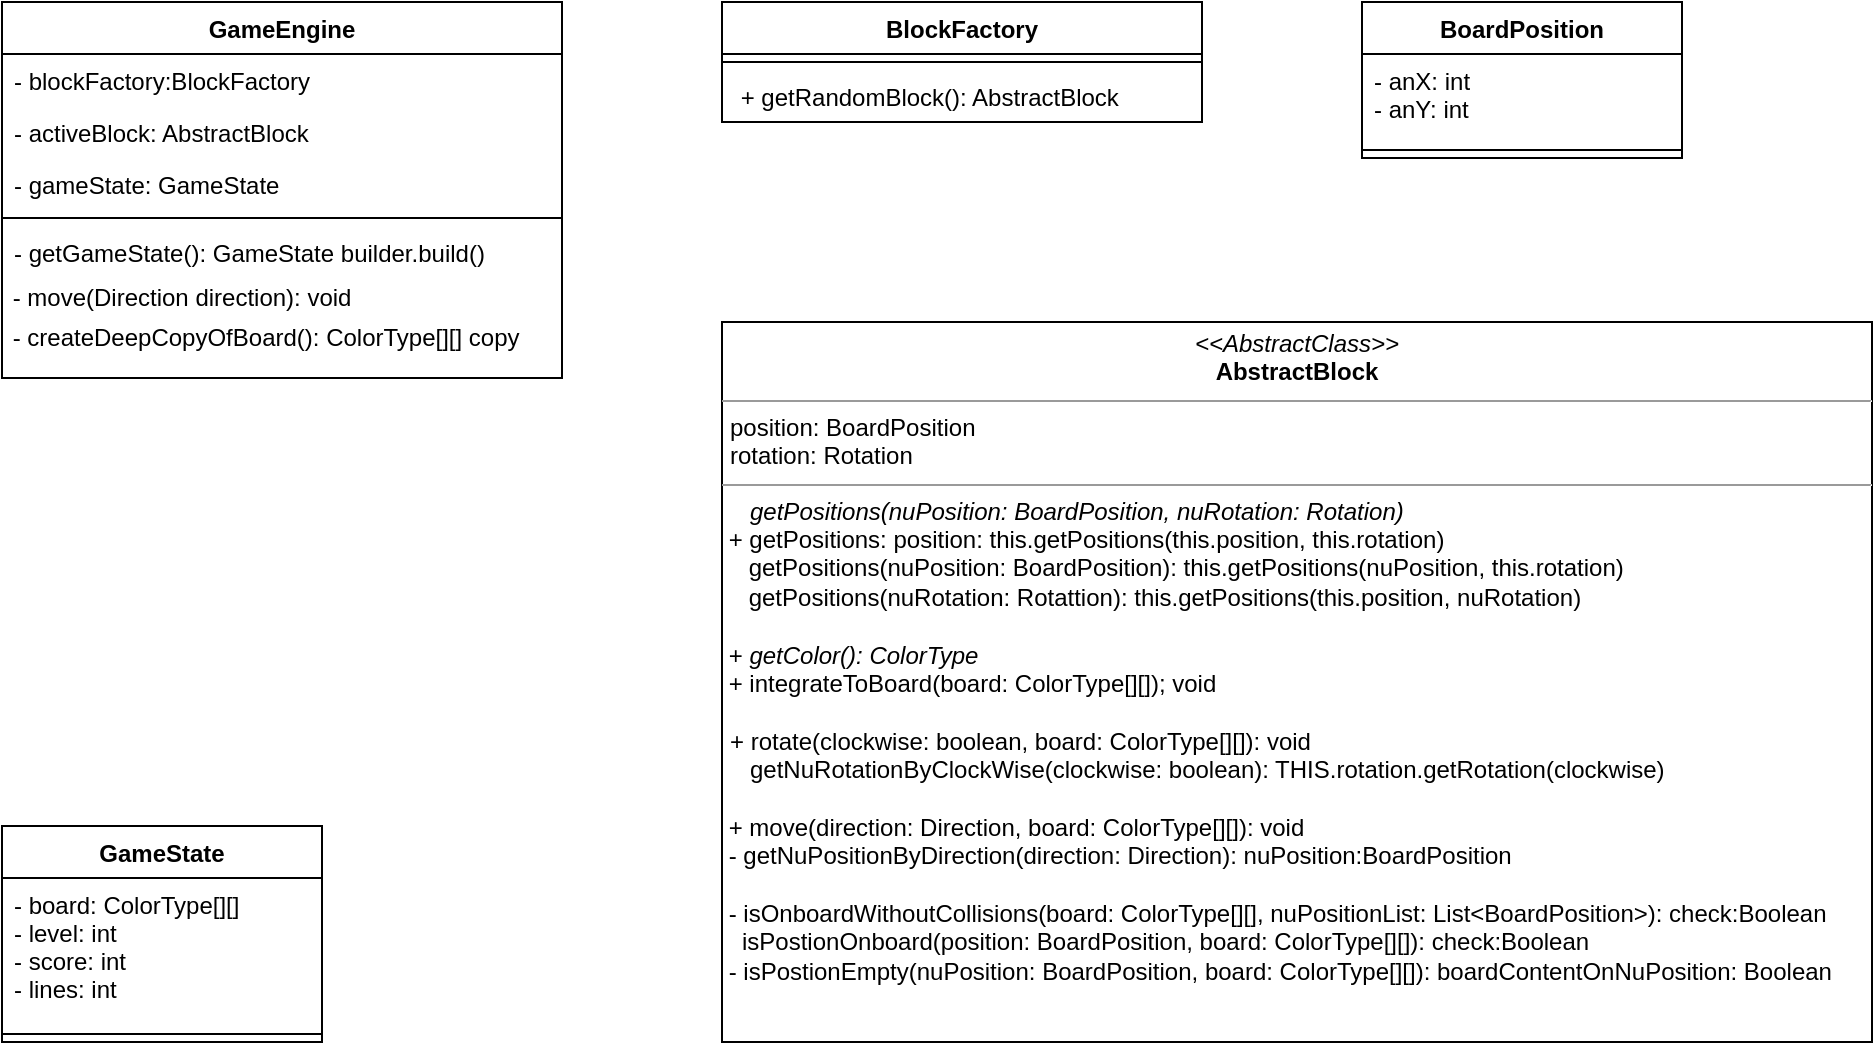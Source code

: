 <mxfile version="16.1.0" type="github">
  <diagram id="C5RBs43oDa-KdzZeNtuy" name="Page-1">
    <mxGraphModel dx="1294" dy="1042" grid="1" gridSize="10" guides="1" tooltips="1" connect="1" arrows="1" fold="1" page="1" pageScale="1" pageWidth="827" pageHeight="1169" math="0" shadow="0">
      <root>
        <mxCell id="WIyWlLk6GJQsqaUBKTNV-0" />
        <mxCell id="WIyWlLk6GJQsqaUBKTNV-1" parent="WIyWlLk6GJQsqaUBKTNV-0" />
        <mxCell id="zkfFHV4jXpPFQw0GAbJ--0" value="GameEngine" style="swimlane;fontStyle=1;align=center;verticalAlign=top;childLayout=stackLayout;horizontal=1;startSize=26;horizontalStack=0;resizeParent=1;resizeLast=0;collapsible=1;marginBottom=0;rounded=0;shadow=0;strokeWidth=1;" parent="WIyWlLk6GJQsqaUBKTNV-1" vertex="1">
          <mxGeometry x="200" y="40" width="280" height="188" as="geometry">
            <mxRectangle x="230" y="140" width="160" height="26" as="alternateBounds" />
          </mxGeometry>
        </mxCell>
        <mxCell id="zkfFHV4jXpPFQw0GAbJ--1" value="- blockFactory:BlockFactory" style="text;align=left;verticalAlign=top;spacingLeft=4;spacingRight=4;overflow=hidden;rotatable=0;points=[[0,0.5],[1,0.5]];portConstraint=eastwest;" parent="zkfFHV4jXpPFQw0GAbJ--0" vertex="1">
          <mxGeometry y="26" width="280" height="26" as="geometry" />
        </mxCell>
        <mxCell id="zkfFHV4jXpPFQw0GAbJ--2" value="- activeBlock: AbstractBlock" style="text;align=left;verticalAlign=top;spacingLeft=4;spacingRight=4;overflow=hidden;rotatable=0;points=[[0,0.5],[1,0.5]];portConstraint=eastwest;rounded=0;shadow=0;html=0;" parent="zkfFHV4jXpPFQw0GAbJ--0" vertex="1">
          <mxGeometry y="52" width="280" height="26" as="geometry" />
        </mxCell>
        <mxCell id="zkfFHV4jXpPFQw0GAbJ--3" value="- gameState: GameState" style="text;align=left;verticalAlign=top;spacingLeft=4;spacingRight=4;overflow=hidden;rotatable=0;points=[[0,0.5],[1,0.5]];portConstraint=eastwest;rounded=0;shadow=0;html=0;" parent="zkfFHV4jXpPFQw0GAbJ--0" vertex="1">
          <mxGeometry y="78" width="280" height="26" as="geometry" />
        </mxCell>
        <mxCell id="zkfFHV4jXpPFQw0GAbJ--4" value="" style="line;html=1;strokeWidth=1;align=left;verticalAlign=middle;spacingTop=-1;spacingLeft=3;spacingRight=3;rotatable=0;labelPosition=right;points=[];portConstraint=eastwest;" parent="zkfFHV4jXpPFQw0GAbJ--0" vertex="1">
          <mxGeometry y="104" width="280" height="8" as="geometry" />
        </mxCell>
        <mxCell id="zkfFHV4jXpPFQw0GAbJ--5" value="- getGameState(): GameState builder.build()" style="text;align=left;verticalAlign=top;spacingLeft=4;spacingRight=4;overflow=hidden;rotatable=0;points=[[0,0.5],[1,0.5]];portConstraint=eastwest;" parent="zkfFHV4jXpPFQw0GAbJ--0" vertex="1">
          <mxGeometry y="112" width="280" height="26" as="geometry" />
        </mxCell>
        <mxCell id="efugspYj4LJIn4x6Xk9c-0" value="&lt;div align=&quot;left&quot;&gt;&amp;nbsp;- move(Direction direction): void&lt;/div&gt;" style="text;html=1;align=left;verticalAlign=middle;resizable=0;points=[];autosize=1;strokeColor=none;fillColor=none;" vertex="1" parent="zkfFHV4jXpPFQw0GAbJ--0">
          <mxGeometry y="138" width="280" height="20" as="geometry" />
        </mxCell>
        <mxCell id="efugspYj4LJIn4x6Xk9c-1" value="&lt;div align=&quot;left&quot;&gt;&amp;nbsp;- createDeepCopyOfBoard(): ColorType[][] copy&lt;br&gt;&lt;/div&gt;" style="text;html=1;align=left;verticalAlign=middle;resizable=0;points=[];autosize=1;strokeColor=none;fillColor=none;" vertex="1" parent="zkfFHV4jXpPFQw0GAbJ--0">
          <mxGeometry y="158" width="280" height="20" as="geometry" />
        </mxCell>
        <mxCell id="efugspYj4LJIn4x6Xk9c-8" value="&lt;p style=&quot;margin: 0px ; margin-top: 4px ; text-align: center&quot;&gt;&lt;i&gt;&amp;lt;&amp;lt;AbstractClass&amp;gt;&amp;gt;&lt;/i&gt;&lt;br&gt;&lt;b&gt;AbstractBlock&lt;/b&gt;&lt;br&gt;&lt;/p&gt;&lt;hr size=&quot;1&quot;&gt;&lt;p style=&quot;margin: 0px ; margin-left: 4px&quot;&gt;position: BoardPosition&lt;br&gt;rotation: Rotation&lt;/p&gt;&lt;hr size=&quot;1&quot;&gt;&lt;p style=&quot;margin: 0px ; margin-left: 4px&quot;&gt;&lt;i&gt;&amp;nbsp;&amp;nbsp; getPositions(nuPosition: BoardPosition, nuRotation: Rotation)&lt;/i&gt;&lt;br&gt;&lt;/p&gt;&lt;div&gt;&amp;nbsp;+ getPositions: position: this.getPositions(this.position, this.rotation)&lt;/div&gt;&lt;div&gt;&amp;nbsp;&amp;nbsp;&amp;nbsp; getPositions(nuPosition: BoardPosition): this.getPositions(nuPosition, this.rotation)&lt;/div&gt;&lt;div&gt;&amp;nbsp;&amp;nbsp;&amp;nbsp; getPositions(nuRotation: Rotattion): this.getPositions(this.position, nuRotation)&lt;/div&gt;&lt;div&gt;&lt;br&gt;&lt;/div&gt;&lt;div&gt;&amp;nbsp;+ &lt;i&gt;getColor(): ColorType&lt;/i&gt;&lt;/div&gt;&lt;div&gt;&amp;nbsp;+ integrateToBoard(board: ColorType[][]); void&lt;br&gt;&lt;/div&gt;&lt;div&gt;&lt;br&gt;&lt;/div&gt;&lt;p style=&quot;margin: 0px ; margin-left: 4px&quot;&gt;+ rotate(clockwise: boolean, board: ColorType[][]): void&lt;br&gt;&amp;nbsp;&amp;nbsp; getNuRotationByClockWise(clockwise: boolean): THIS.rotation.getRotation(clockwise)&lt;/p&gt;&lt;p style=&quot;margin: 0px ; margin-left: 4px&quot;&gt;&lt;br&gt;&lt;/p&gt;&lt;div&gt;&amp;nbsp;+ move(direction: Direction, board: ColorType[][]): void&lt;/div&gt;&lt;div&gt;&amp;nbsp;- getNuPositionByDirection(direction: Direction): nuPosition:BoardPosition&lt;/div&gt;&lt;div&gt;&lt;br&gt;&lt;/div&gt;&lt;div&gt;&amp;nbsp;- isOnboardWithoutCollisions(board: ColorType[][], nuPositionList: List&amp;lt;BoardPosition&amp;gt;): check:Boolean&lt;br&gt;&lt;/div&gt;&lt;div&gt;&amp;nbsp;&amp;nbsp; isPostionOnboard(position: BoardPosition, board: ColorType[][]): check:Boolean&lt;/div&gt;&lt;div&gt;&amp;nbsp;- isPostionEmpty(nuPosition: BoardPosition, board: ColorType[][]): boardContentOnNuPosition: Boolean&lt;/div&gt;&lt;div&gt;&amp;nbsp;&lt;/div&gt;&lt;div&gt;&amp;nbsp;&lt;br&gt;&lt;div&gt;&amp;nbsp;&lt;br&gt;&lt;/div&gt;&lt;div&gt;&lt;br&gt;&lt;br&gt;&lt;/div&gt;&amp;nbsp;&lt;/div&gt;&lt;div&gt;&lt;br&gt;&lt;/div&gt;" style="verticalAlign=top;align=left;overflow=fill;fontSize=12;fontFamily=Helvetica;html=1;" vertex="1" parent="WIyWlLk6GJQsqaUBKTNV-1">
          <mxGeometry x="560" y="200" width="575" height="360" as="geometry" />
        </mxCell>
        <mxCell id="efugspYj4LJIn4x6Xk9c-9" value="BlockFactory" style="swimlane;fontStyle=1;align=center;verticalAlign=top;childLayout=stackLayout;horizontal=1;startSize=26;horizontalStack=0;resizeParent=1;resizeParentMax=0;resizeLast=0;collapsible=1;marginBottom=0;" vertex="1" parent="WIyWlLk6GJQsqaUBKTNV-1">
          <mxGeometry x="560" y="40" width="240" height="60" as="geometry" />
        </mxCell>
        <mxCell id="efugspYj4LJIn4x6Xk9c-11" value="" style="line;strokeWidth=1;fillColor=none;align=left;verticalAlign=middle;spacingTop=-1;spacingLeft=3;spacingRight=3;rotatable=0;labelPosition=right;points=[];portConstraint=eastwest;" vertex="1" parent="efugspYj4LJIn4x6Xk9c-9">
          <mxGeometry y="26" width="240" height="8" as="geometry" />
        </mxCell>
        <mxCell id="efugspYj4LJIn4x6Xk9c-12" value=" + getRandomBlock(): AbstractBlock" style="text;strokeColor=none;fillColor=none;align=left;verticalAlign=top;spacingLeft=4;spacingRight=4;overflow=hidden;rotatable=0;points=[[0,0.5],[1,0.5]];portConstraint=eastwest;" vertex="1" parent="efugspYj4LJIn4x6Xk9c-9">
          <mxGeometry y="34" width="240" height="26" as="geometry" />
        </mxCell>
        <mxCell id="efugspYj4LJIn4x6Xk9c-17" value="BoardPosition" style="swimlane;fontStyle=1;align=center;verticalAlign=top;childLayout=stackLayout;horizontal=1;startSize=26;horizontalStack=0;resizeParent=1;resizeParentMax=0;resizeLast=0;collapsible=1;marginBottom=0;" vertex="1" parent="WIyWlLk6GJQsqaUBKTNV-1">
          <mxGeometry x="880" y="40" width="160" height="78" as="geometry" />
        </mxCell>
        <mxCell id="efugspYj4LJIn4x6Xk9c-18" value="- anX: int&#xa;- anY: int&#xa;" style="text;strokeColor=none;fillColor=none;align=left;verticalAlign=top;spacingLeft=4;spacingRight=4;overflow=hidden;rotatable=0;points=[[0,0.5],[1,0.5]];portConstraint=eastwest;" vertex="1" parent="efugspYj4LJIn4x6Xk9c-17">
          <mxGeometry y="26" width="160" height="44" as="geometry" />
        </mxCell>
        <mxCell id="efugspYj4LJIn4x6Xk9c-19" value="" style="line;strokeWidth=1;fillColor=none;align=left;verticalAlign=middle;spacingTop=-1;spacingLeft=3;spacingRight=3;rotatable=0;labelPosition=right;points=[];portConstraint=eastwest;" vertex="1" parent="efugspYj4LJIn4x6Xk9c-17">
          <mxGeometry y="70" width="160" height="8" as="geometry" />
        </mxCell>
        <mxCell id="efugspYj4LJIn4x6Xk9c-21" value="GameState" style="swimlane;fontStyle=1;align=center;verticalAlign=top;childLayout=stackLayout;horizontal=1;startSize=26;horizontalStack=0;resizeParent=1;resizeParentMax=0;resizeLast=0;collapsible=1;marginBottom=0;" vertex="1" parent="WIyWlLk6GJQsqaUBKTNV-1">
          <mxGeometry x="200" y="452" width="160" height="108" as="geometry" />
        </mxCell>
        <mxCell id="efugspYj4LJIn4x6Xk9c-22" value="- board: ColorType[][]&#xa;- level: int&#xa;- score: int&#xa;- lines: int&#xa;" style="text;strokeColor=none;fillColor=none;align=left;verticalAlign=top;spacingLeft=4;spacingRight=4;overflow=hidden;rotatable=0;points=[[0,0.5],[1,0.5]];portConstraint=eastwest;" vertex="1" parent="efugspYj4LJIn4x6Xk9c-21">
          <mxGeometry y="26" width="160" height="74" as="geometry" />
        </mxCell>
        <mxCell id="efugspYj4LJIn4x6Xk9c-23" value="" style="line;strokeWidth=1;fillColor=none;align=left;verticalAlign=middle;spacingTop=-1;spacingLeft=3;spacingRight=3;rotatable=0;labelPosition=right;points=[];portConstraint=eastwest;" vertex="1" parent="efugspYj4LJIn4x6Xk9c-21">
          <mxGeometry y="100" width="160" height="8" as="geometry" />
        </mxCell>
      </root>
    </mxGraphModel>
  </diagram>
</mxfile>
